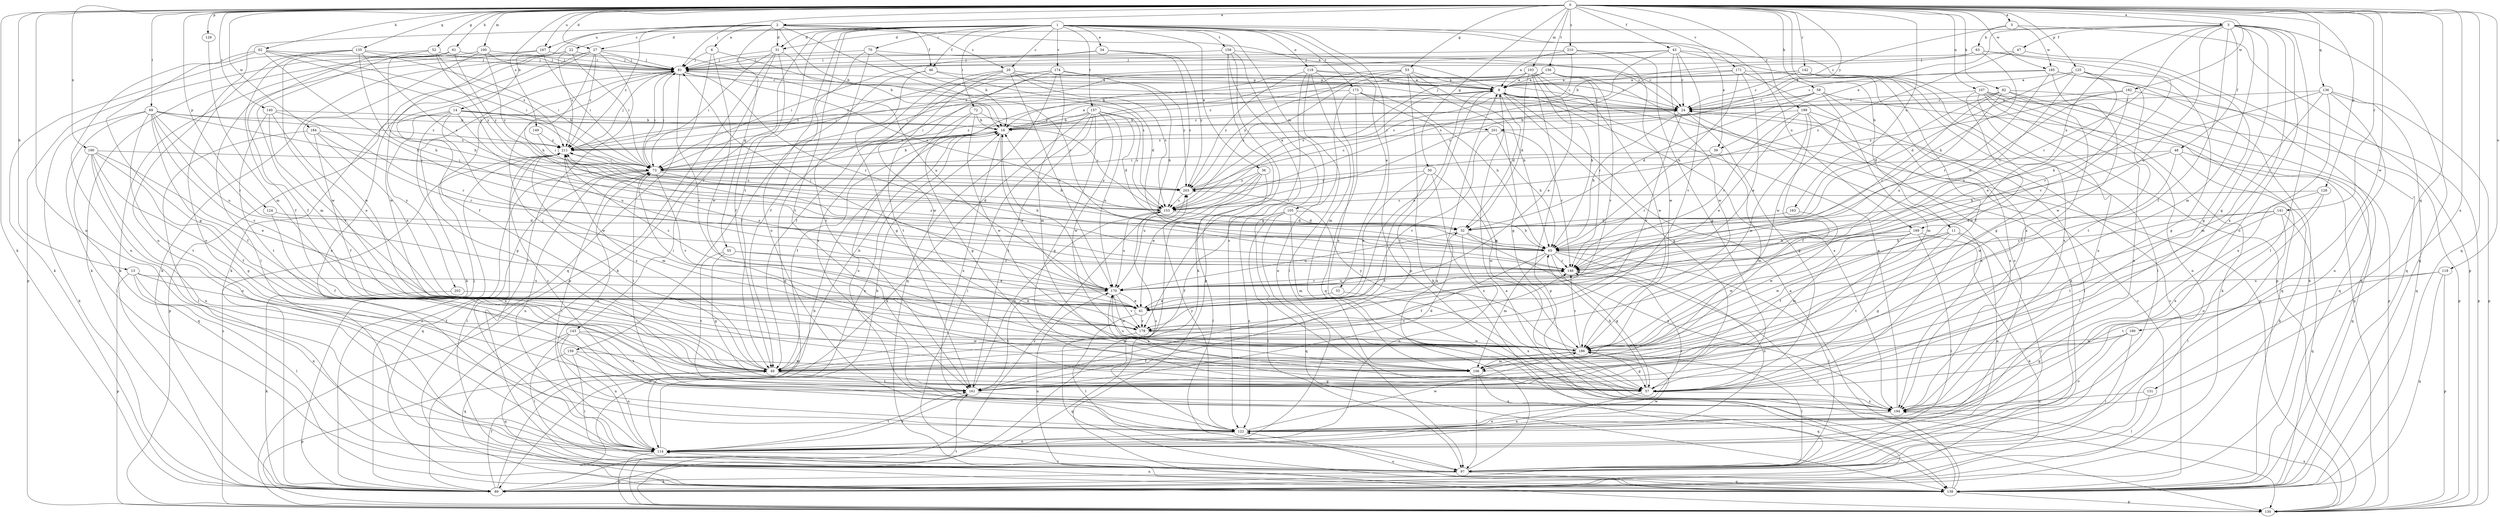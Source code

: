 strict digraph  {
0;
1;
2;
3;
5;
6;
8;
11;
13;
14;
16;
20;
22;
24;
27;
31;
32;
33;
34;
36;
39;
41;
43;
46;
47;
48;
49;
50;
52;
53;
55;
57;
58;
61;
62;
63;
65;
69;
70;
72;
73;
81;
82;
89;
97;
100;
103;
105;
106;
107;
114;
118;
119;
122;
124;
125;
128;
129;
130;
131;
135;
136;
138;
140;
141;
142;
143;
146;
149;
153;
156;
157;
158;
159;
161;
163;
167;
169;
170;
171;
173;
174;
178;
180;
182;
184;
185;
186;
190;
194;
199;
201;
202;
203;
210;
211;
0 -> 2  [label=a];
0 -> 3  [label=a];
0 -> 5  [label=a];
0 -> 11  [label=b];
0 -> 13  [label=b];
0 -> 27  [label=d];
0 -> 43  [label=f];
0 -> 50  [label=g];
0 -> 52  [label=g];
0 -> 53  [label=g];
0 -> 58  [label=h];
0 -> 61  [label=h];
0 -> 62  [label=h];
0 -> 69  [label=i];
0 -> 81  [label=j];
0 -> 82  [label=k];
0 -> 89  [label=k];
0 -> 100  [label=m];
0 -> 103  [label=m];
0 -> 107  [label=n];
0 -> 114  [label=n];
0 -> 118  [label=o];
0 -> 124  [label=p];
0 -> 125  [label=p];
0 -> 128  [label=p];
0 -> 129  [label=p];
0 -> 131  [label=q];
0 -> 135  [label=q];
0 -> 136  [label=q];
0 -> 138  [label=q];
0 -> 140  [label=r];
0 -> 141  [label=r];
0 -> 142  [label=r];
0 -> 149  [label=s];
0 -> 156  [label=t];
0 -> 163  [label=u];
0 -> 167  [label=u];
0 -> 171  [label=v];
0 -> 180  [label=w];
0 -> 182  [label=w];
0 -> 184  [label=w];
0 -> 185  [label=w];
0 -> 190  [label=x];
0 -> 194  [label=x];
0 -> 199  [label=y];
0 -> 201  [label=y];
0 -> 210  [label=z];
1 -> 20  [label=c];
1 -> 27  [label=d];
1 -> 31  [label=d];
1 -> 33  [label=e];
1 -> 34  [label=e];
1 -> 36  [label=e];
1 -> 39  [label=e];
1 -> 46  [label=f];
1 -> 70  [label=i];
1 -> 72  [label=i];
1 -> 105  [label=m];
1 -> 119  [label=o];
1 -> 122  [label=o];
1 -> 130  [label=p];
1 -> 143  [label=r];
1 -> 157  [label=t];
1 -> 158  [label=t];
1 -> 159  [label=t];
1 -> 161  [label=t];
1 -> 167  [label=u];
1 -> 169  [label=u];
1 -> 173  [label=v];
1 -> 174  [label=v];
2 -> 6  [label=a];
2 -> 8  [label=a];
2 -> 14  [label=b];
2 -> 16  [label=b];
2 -> 20  [label=c];
2 -> 22  [label=c];
2 -> 31  [label=d];
2 -> 46  [label=f];
2 -> 55  [label=g];
2 -> 114  [label=n];
2 -> 146  [label=r];
2 -> 211  [label=z];
3 -> 31  [label=d];
3 -> 39  [label=e];
3 -> 47  [label=f];
3 -> 48  [label=f];
3 -> 49  [label=f];
3 -> 57  [label=g];
3 -> 97  [label=l];
3 -> 106  [label=m];
3 -> 122  [label=o];
3 -> 138  [label=q];
3 -> 146  [label=r];
3 -> 169  [label=u];
3 -> 170  [label=u];
3 -> 194  [label=x];
5 -> 24  [label=c];
5 -> 63  [label=h];
5 -> 130  [label=p];
5 -> 185  [label=w];
6 -> 81  [label=j];
6 -> 138  [label=q];
6 -> 153  [label=s];
6 -> 186  [label=w];
8 -> 24  [label=c];
8 -> 32  [label=d];
8 -> 41  [label=e];
8 -> 57  [label=g];
8 -> 73  [label=i];
8 -> 130  [label=p];
8 -> 161  [label=t];
8 -> 194  [label=x];
11 -> 49  [label=f];
11 -> 57  [label=g];
11 -> 65  [label=h];
11 -> 97  [label=l];
11 -> 114  [label=n];
11 -> 186  [label=w];
13 -> 49  [label=f];
13 -> 97  [label=l];
13 -> 114  [label=n];
13 -> 130  [label=p];
13 -> 170  [label=u];
14 -> 16  [label=b];
14 -> 57  [label=g];
14 -> 73  [label=i];
14 -> 130  [label=p];
14 -> 170  [label=u];
14 -> 186  [label=w];
14 -> 201  [label=y];
14 -> 202  [label=y];
16 -> 8  [label=a];
16 -> 24  [label=c];
16 -> 41  [label=e];
16 -> 49  [label=f];
16 -> 114  [label=n];
16 -> 194  [label=x];
16 -> 211  [label=z];
20 -> 8  [label=a];
20 -> 24  [label=c];
20 -> 138  [label=q];
20 -> 153  [label=s];
20 -> 170  [label=u];
20 -> 186  [label=w];
20 -> 194  [label=x];
20 -> 203  [label=y];
22 -> 73  [label=i];
22 -> 81  [label=j];
22 -> 89  [label=k];
22 -> 186  [label=w];
22 -> 211  [label=z];
24 -> 16  [label=b];
24 -> 57  [label=g];
24 -> 65  [label=h];
24 -> 81  [label=j];
24 -> 178  [label=v];
24 -> 194  [label=x];
27 -> 49  [label=f];
27 -> 65  [label=h];
27 -> 81  [label=j];
27 -> 89  [label=k];
27 -> 97  [label=l];
27 -> 114  [label=n];
27 -> 170  [label=u];
27 -> 211  [label=z];
31 -> 16  [label=b];
31 -> 49  [label=f];
31 -> 73  [label=i];
31 -> 81  [label=j];
31 -> 89  [label=k];
31 -> 130  [label=p];
32 -> 65  [label=h];
32 -> 114  [label=n];
32 -> 170  [label=u];
32 -> 194  [label=x];
33 -> 41  [label=e];
33 -> 194  [label=x];
34 -> 73  [label=i];
34 -> 81  [label=j];
34 -> 153  [label=s];
34 -> 203  [label=y];
36 -> 41  [label=e];
36 -> 97  [label=l];
36 -> 130  [label=p];
36 -> 170  [label=u];
36 -> 203  [label=y];
39 -> 73  [label=i];
39 -> 106  [label=m];
39 -> 146  [label=r];
41 -> 97  [label=l];
41 -> 178  [label=v];
41 -> 211  [label=z];
43 -> 24  [label=c];
43 -> 81  [label=j];
43 -> 130  [label=p];
43 -> 153  [label=s];
43 -> 178  [label=v];
43 -> 186  [label=w];
43 -> 194  [label=x];
43 -> 211  [label=z];
46 -> 8  [label=a];
46 -> 32  [label=d];
46 -> 49  [label=f];
46 -> 57  [label=g];
47 -> 81  [label=j];
47 -> 138  [label=q];
47 -> 153  [label=s];
48 -> 65  [label=h];
48 -> 73  [label=i];
48 -> 89  [label=k];
48 -> 138  [label=q];
48 -> 186  [label=w];
49 -> 16  [label=b];
49 -> 57  [label=g];
49 -> 81  [label=j];
49 -> 130  [label=p];
49 -> 146  [label=r];
49 -> 161  [label=t];
49 -> 211  [label=z];
50 -> 41  [label=e];
50 -> 161  [label=t];
50 -> 186  [label=w];
50 -> 194  [label=x];
50 -> 203  [label=y];
52 -> 49  [label=f];
52 -> 81  [label=j];
52 -> 106  [label=m];
52 -> 203  [label=y];
52 -> 211  [label=z];
53 -> 8  [label=a];
53 -> 16  [label=b];
53 -> 57  [label=g];
53 -> 65  [label=h];
53 -> 89  [label=k];
53 -> 153  [label=s];
53 -> 203  [label=y];
55 -> 41  [label=e];
55 -> 57  [label=g];
55 -> 146  [label=r];
55 -> 161  [label=t];
57 -> 65  [label=h];
57 -> 114  [label=n];
57 -> 170  [label=u];
57 -> 194  [label=x];
58 -> 24  [label=c];
58 -> 32  [label=d];
58 -> 73  [label=i];
58 -> 106  [label=m];
58 -> 122  [label=o];
58 -> 130  [label=p];
61 -> 65  [label=h];
61 -> 81  [label=j];
61 -> 89  [label=k];
61 -> 203  [label=y];
62 -> 57  [label=g];
62 -> 65  [label=h];
62 -> 73  [label=i];
62 -> 81  [label=j];
62 -> 114  [label=n];
62 -> 203  [label=y];
63 -> 16  [label=b];
63 -> 57  [label=g];
63 -> 65  [label=h];
63 -> 81  [label=j];
63 -> 178  [label=v];
65 -> 16  [label=b];
65 -> 49  [label=f];
65 -> 57  [label=g];
65 -> 97  [label=l];
65 -> 106  [label=m];
65 -> 114  [label=n];
65 -> 146  [label=r];
69 -> 16  [label=b];
69 -> 49  [label=f];
69 -> 89  [label=k];
69 -> 97  [label=l];
69 -> 146  [label=r];
69 -> 153  [label=s];
69 -> 161  [label=t];
69 -> 170  [label=u];
69 -> 178  [label=v];
69 -> 211  [label=z];
70 -> 16  [label=b];
70 -> 24  [label=c];
70 -> 49  [label=f];
70 -> 81  [label=j];
70 -> 161  [label=t];
72 -> 16  [label=b];
72 -> 57  [label=g];
72 -> 122  [label=o];
72 -> 153  [label=s];
72 -> 186  [label=w];
73 -> 16  [label=b];
73 -> 32  [label=d];
73 -> 81  [label=j];
73 -> 97  [label=l];
73 -> 114  [label=n];
73 -> 122  [label=o];
73 -> 138  [label=q];
73 -> 178  [label=v];
73 -> 203  [label=y];
81 -> 8  [label=a];
81 -> 73  [label=i];
81 -> 89  [label=k];
81 -> 146  [label=r];
81 -> 153  [label=s];
81 -> 178  [label=v];
82 -> 24  [label=c];
82 -> 32  [label=d];
82 -> 130  [label=p];
82 -> 138  [label=q];
82 -> 146  [label=r];
82 -> 161  [label=t];
82 -> 170  [label=u];
89 -> 8  [label=a];
89 -> 16  [label=b];
89 -> 24  [label=c];
89 -> 49  [label=f];
89 -> 81  [label=j];
89 -> 203  [label=y];
89 -> 211  [label=z];
97 -> 8  [label=a];
97 -> 89  [label=k];
97 -> 138  [label=q];
100 -> 24  [label=c];
100 -> 81  [label=j];
100 -> 89  [label=k];
100 -> 130  [label=p];
100 -> 186  [label=w];
100 -> 203  [label=y];
103 -> 8  [label=a];
103 -> 32  [label=d];
103 -> 41  [label=e];
103 -> 65  [label=h];
103 -> 73  [label=i];
103 -> 130  [label=p];
103 -> 186  [label=w];
103 -> 211  [label=z];
105 -> 32  [label=d];
105 -> 49  [label=f];
105 -> 65  [label=h];
105 -> 97  [label=l];
105 -> 106  [label=m];
105 -> 122  [label=o];
105 -> 138  [label=q];
106 -> 97  [label=l];
106 -> 138  [label=q];
106 -> 170  [label=u];
107 -> 24  [label=c];
107 -> 89  [label=k];
107 -> 114  [label=n];
107 -> 122  [label=o];
107 -> 130  [label=p];
107 -> 138  [label=q];
107 -> 186  [label=w];
107 -> 194  [label=x];
114 -> 16  [label=b];
114 -> 73  [label=i];
114 -> 97  [label=l];
114 -> 130  [label=p];
114 -> 161  [label=t];
114 -> 186  [label=w];
118 -> 130  [label=p];
118 -> 138  [label=q];
118 -> 161  [label=t];
118 -> 170  [label=u];
119 -> 8  [label=a];
119 -> 24  [label=c];
119 -> 97  [label=l];
119 -> 106  [label=m];
119 -> 178  [label=v];
119 -> 194  [label=x];
119 -> 203  [label=y];
122 -> 114  [label=n];
122 -> 146  [label=r];
122 -> 153  [label=s];
122 -> 186  [label=w];
122 -> 203  [label=y];
124 -> 32  [label=d];
124 -> 49  [label=f];
125 -> 8  [label=a];
125 -> 32  [label=d];
125 -> 41  [label=e];
125 -> 57  [label=g];
125 -> 161  [label=t];
125 -> 170  [label=u];
128 -> 122  [label=o];
128 -> 153  [label=s];
128 -> 161  [label=t];
128 -> 194  [label=x];
129 -> 106  [label=m];
130 -> 161  [label=t];
130 -> 194  [label=x];
130 -> 211  [label=z];
131 -> 97  [label=l];
131 -> 194  [label=x];
135 -> 49  [label=f];
135 -> 65  [label=h];
135 -> 73  [label=i];
135 -> 81  [label=j];
135 -> 122  [label=o];
135 -> 153  [label=s];
135 -> 186  [label=w];
136 -> 24  [label=c];
136 -> 65  [label=h];
136 -> 106  [label=m];
136 -> 114  [label=n];
136 -> 130  [label=p];
136 -> 138  [label=q];
136 -> 194  [label=x];
138 -> 8  [label=a];
138 -> 24  [label=c];
138 -> 114  [label=n];
138 -> 122  [label=o];
138 -> 130  [label=p];
138 -> 146  [label=r];
138 -> 170  [label=u];
140 -> 16  [label=b];
140 -> 41  [label=e];
140 -> 146  [label=r];
140 -> 161  [label=t];
140 -> 178  [label=v];
141 -> 32  [label=d];
141 -> 97  [label=l];
141 -> 138  [label=q];
141 -> 146  [label=r];
141 -> 161  [label=t];
142 -> 8  [label=a];
142 -> 24  [label=c];
142 -> 49  [label=f];
142 -> 57  [label=g];
142 -> 194  [label=x];
142 -> 211  [label=z];
143 -> 97  [label=l];
143 -> 114  [label=n];
143 -> 122  [label=o];
143 -> 138  [label=q];
143 -> 161  [label=t];
143 -> 186  [label=w];
146 -> 170  [label=u];
146 -> 211  [label=z];
149 -> 73  [label=i];
149 -> 211  [label=z];
153 -> 32  [label=d];
153 -> 170  [label=u];
153 -> 211  [label=z];
156 -> 8  [label=a];
156 -> 73  [label=i];
156 -> 89  [label=k];
156 -> 146  [label=r];
156 -> 153  [label=s];
156 -> 178  [label=v];
157 -> 16  [label=b];
157 -> 32  [label=d];
157 -> 57  [label=g];
157 -> 89  [label=k];
157 -> 97  [label=l];
157 -> 153  [label=s];
157 -> 161  [label=t];
157 -> 170  [label=u];
157 -> 186  [label=w];
157 -> 211  [label=z];
158 -> 24  [label=c];
158 -> 57  [label=g];
158 -> 81  [label=j];
158 -> 89  [label=k];
158 -> 122  [label=o];
158 -> 130  [label=p];
159 -> 97  [label=l];
159 -> 106  [label=m];
159 -> 114  [label=n];
159 -> 138  [label=q];
161 -> 32  [label=d];
161 -> 73  [label=i];
161 -> 114  [label=n];
161 -> 153  [label=s];
161 -> 194  [label=x];
163 -> 32  [label=d];
163 -> 186  [label=w];
167 -> 73  [label=i];
167 -> 81  [label=j];
167 -> 89  [label=k];
167 -> 97  [label=l];
169 -> 65  [label=h];
169 -> 89  [label=k];
169 -> 97  [label=l];
169 -> 106  [label=m];
169 -> 161  [label=t];
169 -> 186  [label=w];
170 -> 16  [label=b];
170 -> 41  [label=e];
170 -> 81  [label=j];
170 -> 146  [label=r];
170 -> 161  [label=t];
170 -> 178  [label=v];
170 -> 186  [label=w];
170 -> 211  [label=z];
171 -> 8  [label=a];
171 -> 41  [label=e];
171 -> 65  [label=h];
171 -> 97  [label=l];
171 -> 153  [label=s];
171 -> 186  [label=w];
173 -> 24  [label=c];
173 -> 57  [label=g];
173 -> 65  [label=h];
173 -> 114  [label=n];
173 -> 138  [label=q];
173 -> 211  [label=z];
174 -> 8  [label=a];
174 -> 49  [label=f];
174 -> 65  [label=h];
174 -> 73  [label=i];
174 -> 106  [label=m];
174 -> 138  [label=q];
174 -> 161  [label=t];
178 -> 73  [label=i];
178 -> 138  [label=q];
178 -> 186  [label=w];
180 -> 57  [label=g];
180 -> 97  [label=l];
180 -> 122  [label=o];
180 -> 186  [label=w];
182 -> 24  [label=c];
182 -> 65  [label=h];
182 -> 130  [label=p];
182 -> 146  [label=r];
182 -> 203  [label=y];
184 -> 41  [label=e];
184 -> 49  [label=f];
184 -> 97  [label=l];
184 -> 146  [label=r];
184 -> 211  [label=z];
185 -> 8  [label=a];
185 -> 24  [label=c];
185 -> 89  [label=k];
185 -> 138  [label=q];
185 -> 146  [label=r];
185 -> 186  [label=w];
186 -> 49  [label=f];
186 -> 57  [label=g];
186 -> 97  [label=l];
186 -> 106  [label=m];
186 -> 146  [label=r];
186 -> 203  [label=y];
190 -> 41  [label=e];
190 -> 49  [label=f];
190 -> 57  [label=g];
190 -> 73  [label=i];
190 -> 114  [label=n];
190 -> 122  [label=o];
190 -> 138  [label=q];
194 -> 8  [label=a];
194 -> 122  [label=o];
194 -> 211  [label=z];
199 -> 16  [label=b];
199 -> 41  [label=e];
199 -> 49  [label=f];
199 -> 97  [label=l];
199 -> 146  [label=r];
199 -> 186  [label=w];
199 -> 194  [label=x];
201 -> 65  [label=h];
201 -> 146  [label=r];
201 -> 178  [label=v];
201 -> 211  [label=z];
202 -> 41  [label=e];
202 -> 89  [label=k];
203 -> 8  [label=a];
203 -> 24  [label=c];
203 -> 153  [label=s];
210 -> 8  [label=a];
210 -> 57  [label=g];
210 -> 81  [label=j];
210 -> 153  [label=s];
210 -> 186  [label=w];
211 -> 73  [label=i];
211 -> 81  [label=j];
211 -> 106  [label=m];
211 -> 114  [label=n];
}
